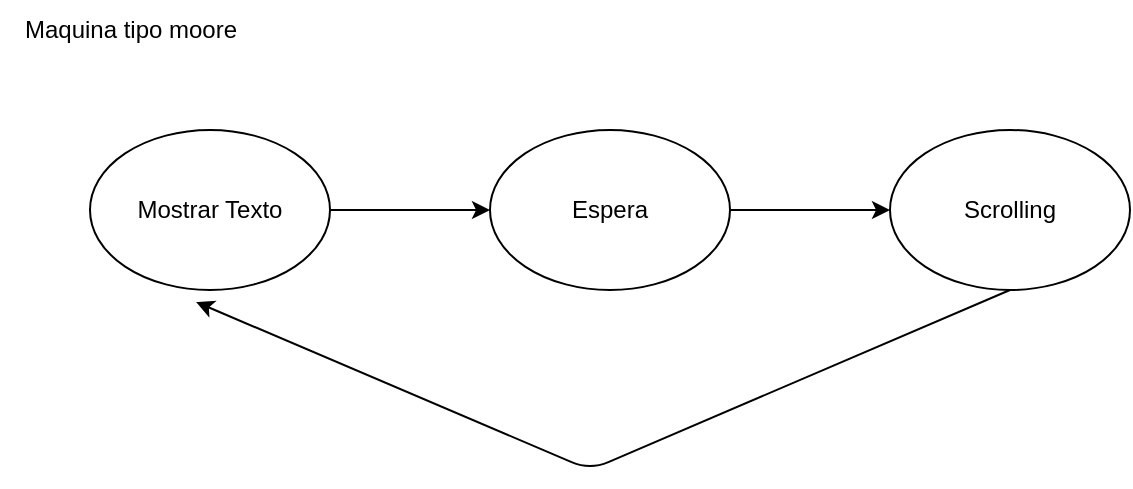 <mxfile>
    <diagram id="wtq5F5PvnZDk86r9fGNS" name="Page-1">
        <mxGraphModel dx="797" dy="398" grid="1" gridSize="10" guides="1" tooltips="1" connect="1" arrows="1" fold="1" page="1" pageScale="1" pageWidth="1169" pageHeight="827" math="0" shadow="0">
            <root>
                <mxCell id="0"/>
                <mxCell id="1" parent="0"/>
                <mxCell id="4" value="" style="edgeStyle=none;html=1;" edge="1" parent="1" source="2" target="3">
                    <mxGeometry relative="1" as="geometry"/>
                </mxCell>
                <mxCell id="2" value="Mostrar Texto" style="ellipse;whiteSpace=wrap;html=1;" vertex="1" parent="1">
                    <mxGeometry x="140" y="80" width="120" height="80" as="geometry"/>
                </mxCell>
                <mxCell id="6" value="" style="edgeStyle=none;html=1;" edge="1" parent="1" source="3" target="5">
                    <mxGeometry relative="1" as="geometry"/>
                </mxCell>
                <mxCell id="3" value="Espera" style="ellipse;whiteSpace=wrap;html=1;" vertex="1" parent="1">
                    <mxGeometry x="340" y="80" width="120" height="80" as="geometry"/>
                </mxCell>
                <mxCell id="7" style="edgeStyle=none;html=1;exitX=0.5;exitY=1;exitDx=0;exitDy=0;entryX=0.442;entryY=1.075;entryDx=0;entryDy=0;entryPerimeter=0;" edge="1" parent="1" source="5" target="2">
                    <mxGeometry relative="1" as="geometry">
                        <Array as="points">
                            <mxPoint x="390" y="250"/>
                        </Array>
                    </mxGeometry>
                </mxCell>
                <mxCell id="5" value="Scrolling" style="ellipse;whiteSpace=wrap;html=1;" vertex="1" parent="1">
                    <mxGeometry x="540" y="80" width="120" height="80" as="geometry"/>
                </mxCell>
                <mxCell id="8" value="Maquina tipo moore" style="text;html=1;align=center;verticalAlign=middle;resizable=0;points=[];autosize=1;strokeColor=none;fillColor=none;" vertex="1" parent="1">
                    <mxGeometry x="95" y="15" width="130" height="30" as="geometry"/>
                </mxCell>
            </root>
        </mxGraphModel>
    </diagram>
</mxfile>